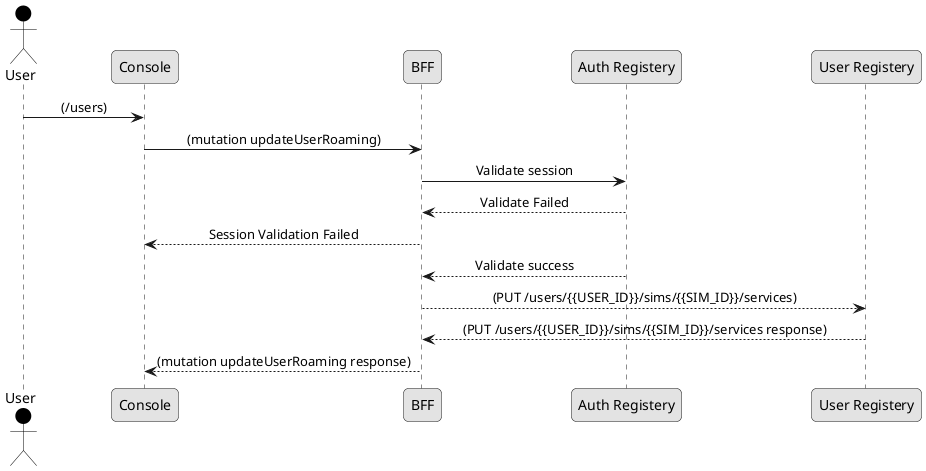 @startuml
skinparam BoxPadding 10
skinparam roundcorner 10
skinparam Shadowing false
skinparam monochrome true
skinparam ParticipantPadding 60
skinparam ActorBorderColor  Black
skinparam sequenceMessageAlign center
skinparam SequenceBoxBackgroundColor AliceBlue

actor User #Black

User -> Console: (/users)
Console -> BFF: (mutation updateUserRoaming)
BFF -> "Auth Registery": Validate session
BFF <-- "Auth Registery": Validate Failed
Console <-- BFF: Session Validation Failed
BFF <-- "Auth Registery": Validate success
BFF --> "User Registery": (PUT /users/{{USER_ID}}/sims/{{SIM_ID}}/services)
BFF <-- "User Registery": (PUT /users/{{USER_ID}}/sims/{{SIM_ID}}/services response)
BFF --> Console:  (mutation updateUserRoaming response)

@enduml